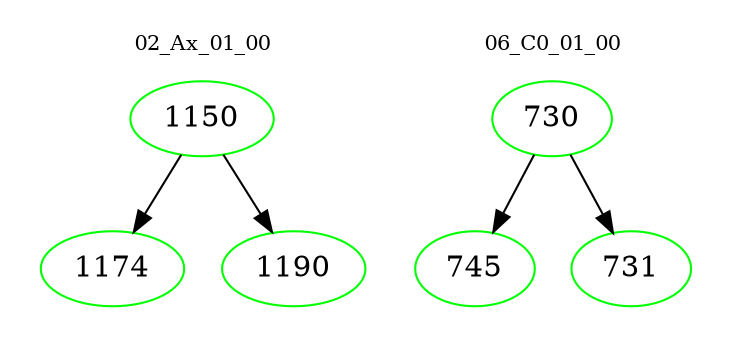 digraph{
subgraph cluster_0 {
color = white
label = "02_Ax_01_00";
fontsize=10;
T0_1150 [label="1150", color="green"]
T0_1150 -> T0_1174 [color="black"]
T0_1174 [label="1174", color="green"]
T0_1150 -> T0_1190 [color="black"]
T0_1190 [label="1190", color="green"]
}
subgraph cluster_1 {
color = white
label = "06_C0_01_00";
fontsize=10;
T1_730 [label="730", color="green"]
T1_730 -> T1_745 [color="black"]
T1_745 [label="745", color="green"]
T1_730 -> T1_731 [color="black"]
T1_731 [label="731", color="green"]
}
}
